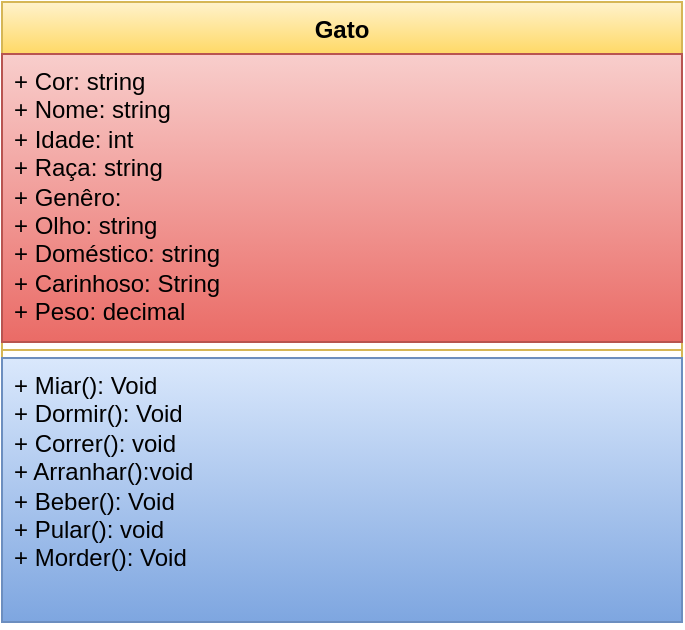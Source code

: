 <mxfile version="21.6.9" type="device">
  <diagram name="Página-1" id="rjJT_u-r0g-DR6_hV9pf">
    <mxGraphModel dx="-127" dy="383" grid="1" gridSize="10" guides="1" tooltips="1" connect="1" arrows="1" fold="1" page="1" pageScale="1" pageWidth="827" pageHeight="1169" math="0" shadow="0">
      <root>
        <mxCell id="0" />
        <mxCell id="1" parent="0" />
        <mxCell id="KBenGIEXpVHEUypA9DZl-1" value="Gato" style="swimlane;fontStyle=1;align=center;verticalAlign=top;childLayout=stackLayout;horizontal=1;startSize=26;horizontalStack=0;resizeParent=1;resizeParentMax=0;resizeLast=0;collapsible=1;marginBottom=0;whiteSpace=wrap;html=1;fillColor=#fff2cc;strokeColor=#d6b656;gradientColor=#ffd966;" vertex="1" parent="1">
          <mxGeometry x="1040" y="140" width="340" height="310" as="geometry" />
        </mxCell>
        <mxCell id="KBenGIEXpVHEUypA9DZl-2" value="+ Cor: string&lt;br&gt;+ Nome: string&lt;br&gt;+ Idade: int&lt;br&gt;+ Raça: string&lt;br&gt;+ Genêro:&amp;nbsp;&lt;br&gt;+ Olho: string&lt;br&gt;+ Doméstico: string&lt;br&gt;+ Carinhoso: String&lt;br&gt;+ Peso: decimal&lt;br&gt;&amp;nbsp;" style="text;strokeColor=#b85450;fillColor=#f8cecc;align=left;verticalAlign=top;spacingLeft=4;spacingRight=4;overflow=hidden;rotatable=0;points=[[0,0.5],[1,0.5]];portConstraint=eastwest;whiteSpace=wrap;html=1;gradientColor=#ea6b66;" vertex="1" parent="KBenGIEXpVHEUypA9DZl-1">
          <mxGeometry y="26" width="340" height="144" as="geometry" />
        </mxCell>
        <mxCell id="KBenGIEXpVHEUypA9DZl-3" value="" style="line;strokeWidth=1;fillColor=none;align=left;verticalAlign=middle;spacingTop=-1;spacingLeft=3;spacingRight=3;rotatable=0;labelPosition=right;points=[];portConstraint=eastwest;strokeColor=inherit;" vertex="1" parent="KBenGIEXpVHEUypA9DZl-1">
          <mxGeometry y="170" width="340" height="8" as="geometry" />
        </mxCell>
        <mxCell id="KBenGIEXpVHEUypA9DZl-4" value="+ Miar(): Void&lt;br&gt;+ Dormir(): Void&lt;br&gt;+ Correr(): void&lt;br&gt;+ Arranhar():void&lt;br&gt;+ Beber(): Void&lt;br&gt;+ Pular(): void&lt;br&gt;+ Morder(): Void" style="text;strokeColor=#6c8ebf;fillColor=#dae8fc;align=left;verticalAlign=top;spacingLeft=4;spacingRight=4;overflow=hidden;rotatable=0;points=[[0,0.5],[1,0.5]];portConstraint=eastwest;whiteSpace=wrap;html=1;gradientColor=#7ea6e0;" vertex="1" parent="KBenGIEXpVHEUypA9DZl-1">
          <mxGeometry y="178" width="340" height="132" as="geometry" />
        </mxCell>
      </root>
    </mxGraphModel>
  </diagram>
</mxfile>
